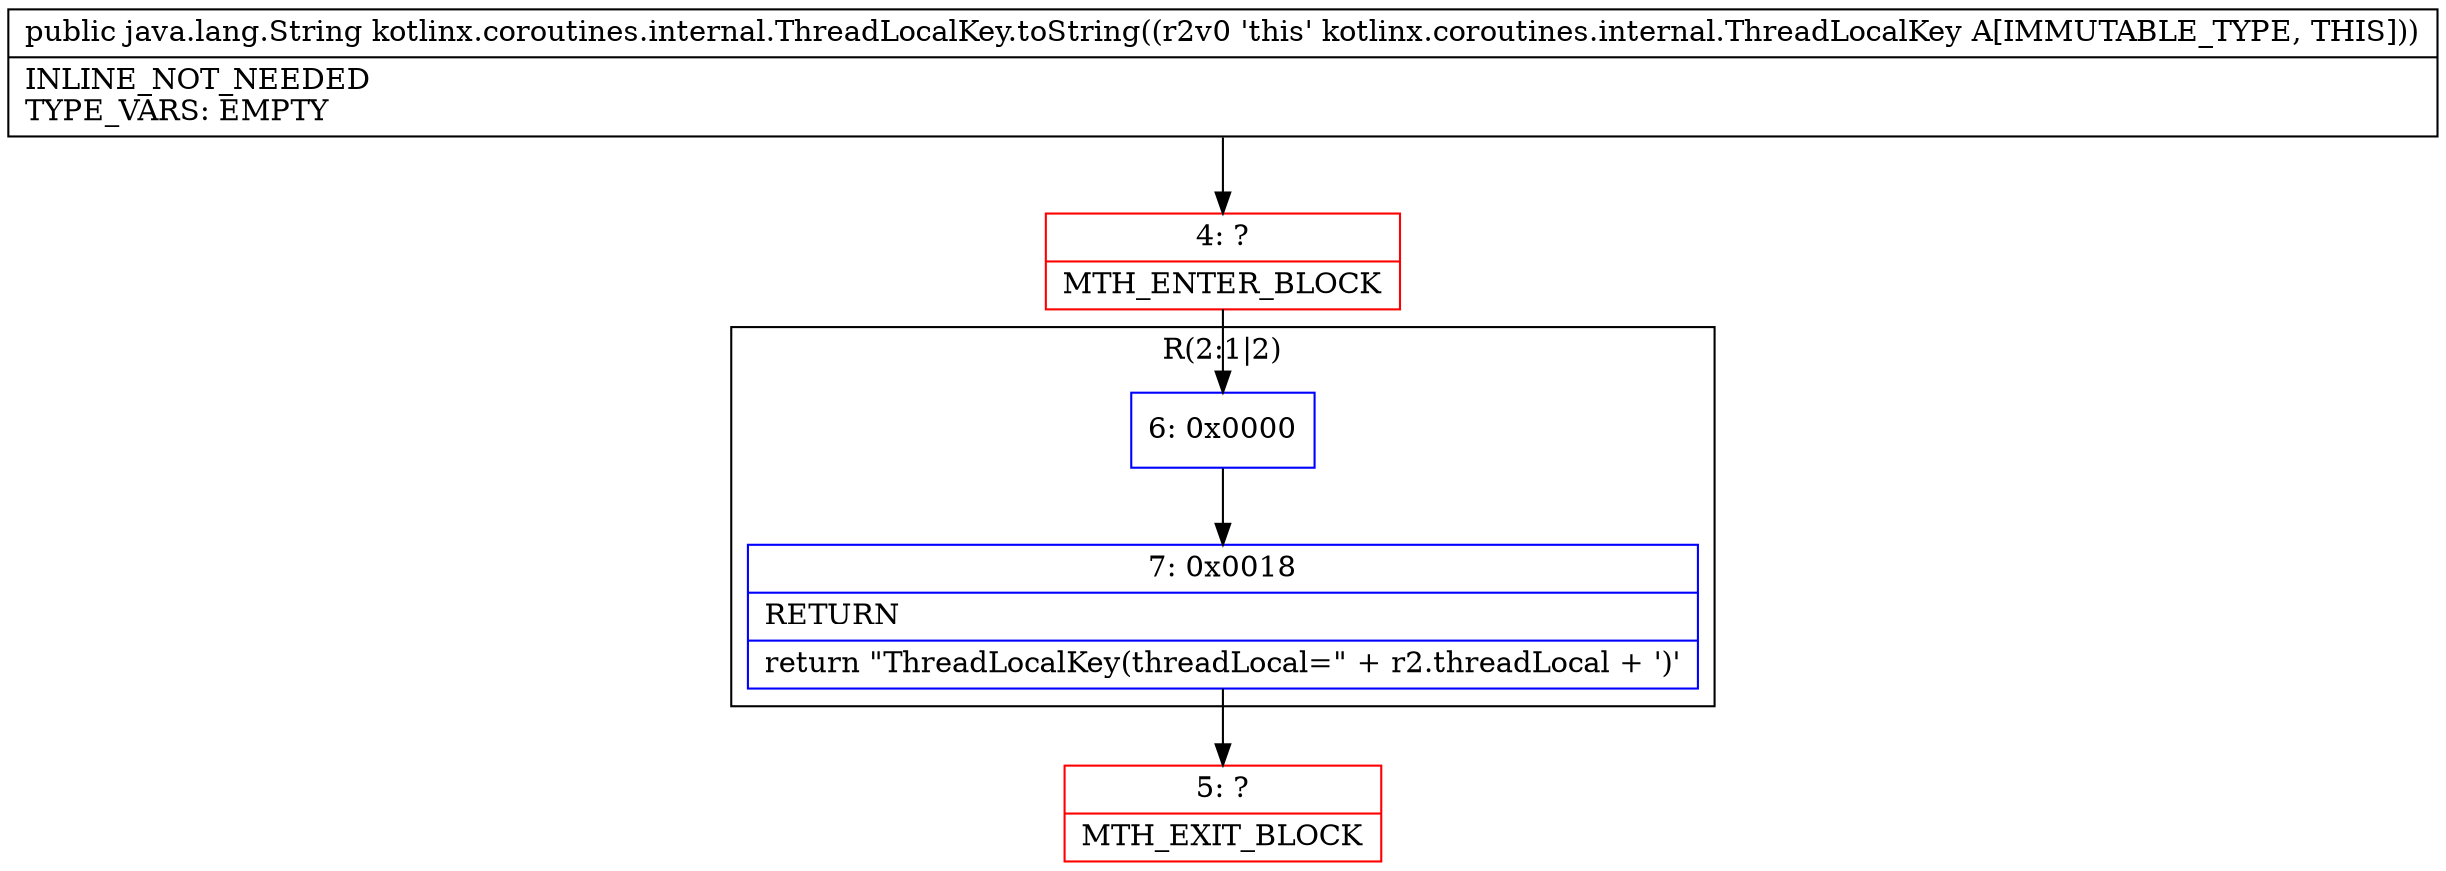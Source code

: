 digraph "CFG forkotlinx.coroutines.internal.ThreadLocalKey.toString()Ljava\/lang\/String;" {
subgraph cluster_Region_2002504220 {
label = "R(2:1|2)";
node [shape=record,color=blue];
Node_6 [shape=record,label="{6\:\ 0x0000}"];
Node_7 [shape=record,label="{7\:\ 0x0018|RETURN\l|return \"ThreadLocalKey(threadLocal=\" + r2.threadLocal + ')'\l}"];
}
Node_4 [shape=record,color=red,label="{4\:\ ?|MTH_ENTER_BLOCK\l}"];
Node_5 [shape=record,color=red,label="{5\:\ ?|MTH_EXIT_BLOCK\l}"];
MethodNode[shape=record,label="{public java.lang.String kotlinx.coroutines.internal.ThreadLocalKey.toString((r2v0 'this' kotlinx.coroutines.internal.ThreadLocalKey A[IMMUTABLE_TYPE, THIS]))  | INLINE_NOT_NEEDED\lTYPE_VARS: EMPTY\l}"];
MethodNode -> Node_4;Node_6 -> Node_7;
Node_7 -> Node_5;
Node_4 -> Node_6;
}

